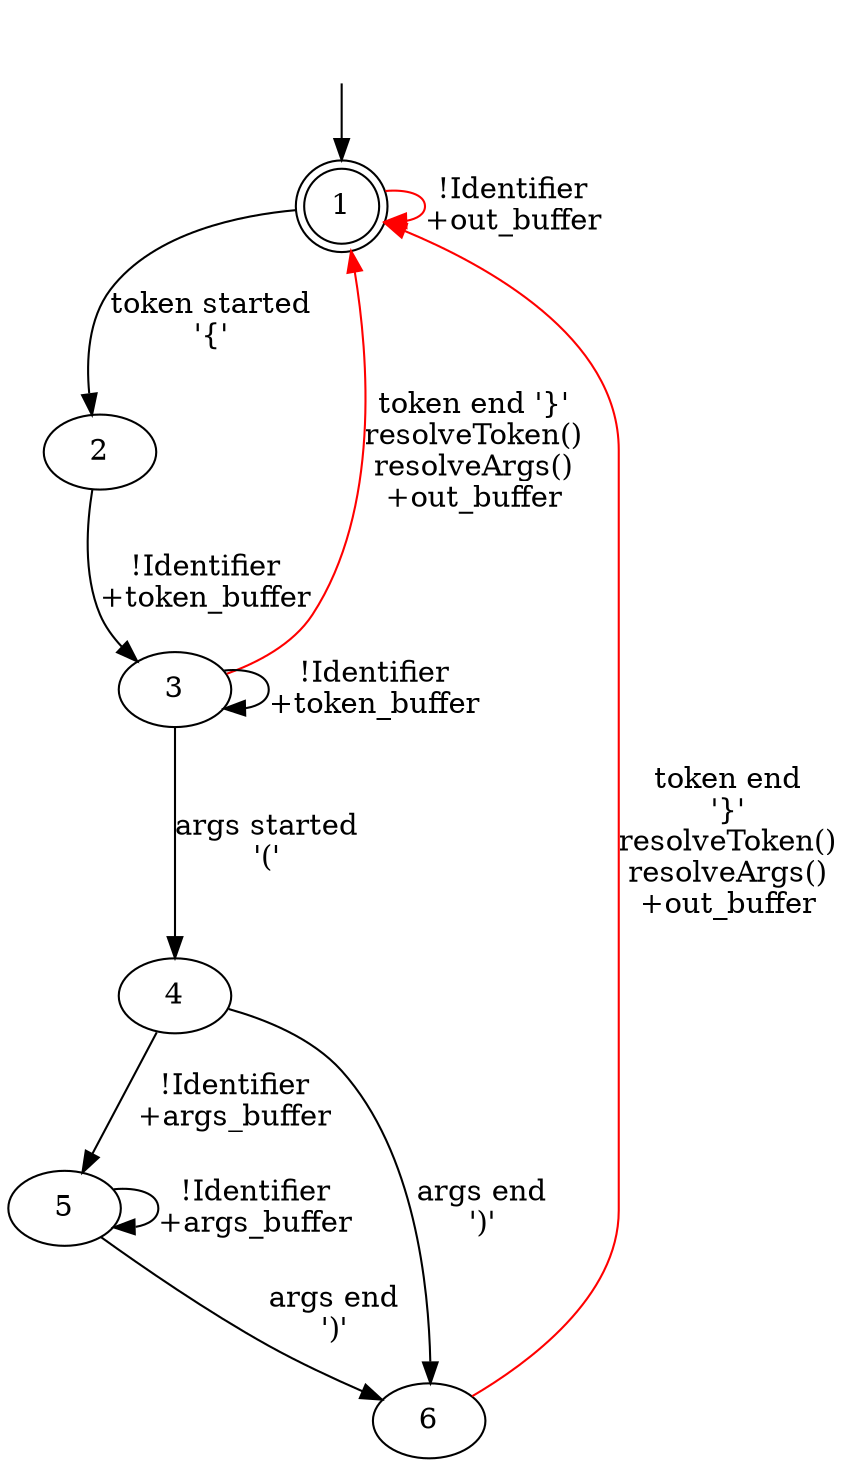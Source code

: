 digraph G {
#rankdir=LR;
null [shape = plaintext label=""]
null -> 1
node [shape=ellipse];
1 [shape=doublecircle];
1 -> 1 [label = "!Identifier\n+out_buffer", color="red"];
1 -> 2 [label = "token started\n'{'"];
2 -> 3 [label = "!Identifier\n+token_buffer"];
3 -> 3 [label = "!Identifier\n+token_buffer"];
3 -> 1 [label = "token end '}'\nresolveToken()\nresolveArgs()\n+out_buffer", color="red"];
3 -> 4 [label = "args started\n'('"];
4 -> 5 [label = "!Identifier\n+args_buffer"];
4 -> 6 [label = "args end\n')'"];
5 -> 5 [label = "!Identifier\n+args_buffer"];
5 -> 6 [label = "args end\n')'"];
6 -> 1 [label = "token end\n'}'\nresolveToken()\nresolveArgs()\n+out_buffer", color="red"];
}
